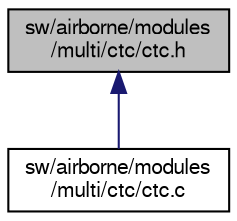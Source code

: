 digraph "sw/airborne/modules/multi/ctc/ctc.h"
{
  edge [fontname="FreeSans",fontsize="10",labelfontname="FreeSans",labelfontsize="10"];
  node [fontname="FreeSans",fontsize="10",shape=record];
  Node1 [label="sw/airborne/modules\l/multi/ctc/ctc.h",height=0.2,width=0.4,color="black", fillcolor="grey75", style="filled", fontcolor="black"];
  Node1 -> Node2 [dir="back",color="midnightblue",fontsize="10",style="solid",fontname="FreeSans"];
  Node2 [label="sw/airborne/modules\l/multi/ctc/ctc.c",height=0.2,width=0.4,color="black", fillcolor="white", style="filled",URL="$ctc_8c.html"];
}
